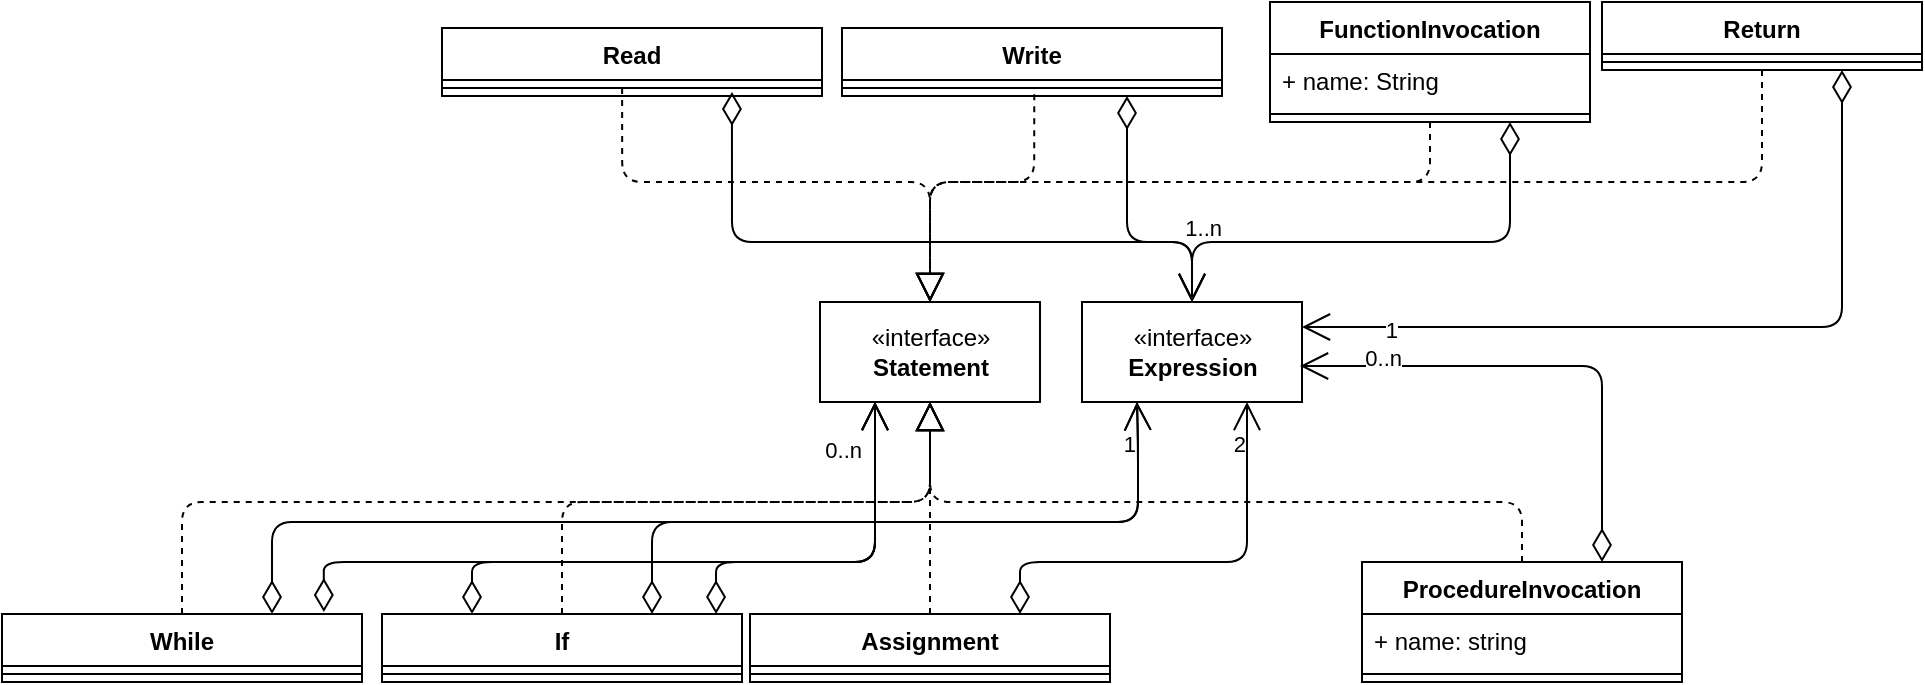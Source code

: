 <mxfile version="16.5.3" type="device"><diagram id="jijIFvvQxY0YNE-WnmVL" name="Page-1"><mxGraphModel dx="1865" dy="564" grid="1" gridSize="10" guides="1" tooltips="1" connect="1" arrows="1" fold="1" page="1" pageScale="1" pageWidth="827" pageHeight="1169" math="0" shadow="0"><root><mxCell id="0"/><mxCell id="1" parent="0"/><mxCell id="VLJzYpoZVNwBck1R4Y4m-1" value="Assignment&#xA;" style="swimlane;fontStyle=1;align=center;verticalAlign=top;childLayout=stackLayout;horizontal=1;startSize=26;horizontalStack=0;resizeParent=1;resizeParentMax=0;resizeLast=0;collapsible=1;marginBottom=0;" parent="1" vertex="1"><mxGeometry x="154" y="326" width="180" height="34" as="geometry"/></mxCell><mxCell id="VLJzYpoZVNwBck1R4Y4m-3" value="" style="line;strokeWidth=1;fillColor=none;align=left;verticalAlign=middle;spacingTop=-1;spacingLeft=3;spacingRight=3;rotatable=0;labelPosition=right;points=[];portConstraint=eastwest;" parent="VLJzYpoZVNwBck1R4Y4m-1" vertex="1"><mxGeometry y="26" width="180" height="8" as="geometry"/></mxCell><mxCell id="VLJzYpoZVNwBck1R4Y4m-5" value="«interface»&lt;br&gt;&lt;div&gt;&lt;b&gt;Expression&lt;/b&gt;&lt;/div&gt;" style="html=1;" parent="1" vertex="1"><mxGeometry x="320" y="170" width="110" height="50" as="geometry"/></mxCell><mxCell id="VLJzYpoZVNwBck1R4Y4m-9" value="«interface»&lt;br&gt;&lt;b&gt;Statement&lt;/b&gt;" style="html=1;" parent="1" vertex="1"><mxGeometry x="189" y="170" width="110" height="50" as="geometry"/></mxCell><mxCell id="VLJzYpoZVNwBck1R4Y4m-10" value="" style="endArrow=block;dashed=1;endFill=0;endSize=12;html=1;rounded=1;entryX=0.5;entryY=1;entryDx=0;entryDy=0;exitX=0.5;exitY=0;exitDx=0;exitDy=0;" parent="1" source="VLJzYpoZVNwBck1R4Y4m-1" target="VLJzYpoZVNwBck1R4Y4m-9" edge="1"><mxGeometry width="160" relative="1" as="geometry"><mxPoint x="160" y="340" as="sourcePoint"/><mxPoint x="320" y="340" as="targetPoint"/></mxGeometry></mxCell><mxCell id="Atl1-k0vo4gU6_rqlq5p-1" value="If&#xA;" style="swimlane;fontStyle=1;align=center;verticalAlign=top;childLayout=stackLayout;horizontal=1;startSize=26;horizontalStack=0;resizeParent=1;resizeParentMax=0;resizeLast=0;collapsible=1;marginBottom=0;" parent="1" vertex="1"><mxGeometry x="-30" y="326" width="180" height="34" as="geometry"/></mxCell><mxCell id="Atl1-k0vo4gU6_rqlq5p-3" value="" style="line;strokeWidth=1;fillColor=none;align=left;verticalAlign=middle;spacingTop=-1;spacingLeft=3;spacingRight=3;rotatable=0;labelPosition=right;points=[];portConstraint=eastwest;" parent="Atl1-k0vo4gU6_rqlq5p-1" vertex="1"><mxGeometry y="26" width="180" height="8" as="geometry"/></mxCell><mxCell id="Atl1-k0vo4gU6_rqlq5p-6" value="" style="endArrow=block;dashed=1;endFill=0;endSize=12;html=1;rounded=1;entryX=0.5;entryY=1;entryDx=0;entryDy=0;exitX=0.5;exitY=0;exitDx=0;exitDy=0;" parent="1" source="Atl1-k0vo4gU6_rqlq5p-1" target="VLJzYpoZVNwBck1R4Y4m-9" edge="1"><mxGeometry width="160" relative="1" as="geometry"><mxPoint x="254.06" y="310" as="sourcePoint"/><mxPoint x="254" y="230" as="targetPoint"/><Array as="points"><mxPoint x="60" y="270"/><mxPoint x="244" y="270"/></Array></mxGeometry></mxCell><mxCell id="Atl1-k0vo4gU6_rqlq5p-16" value="" style="endArrow=block;dashed=1;endFill=0;endSize=12;html=1;rounded=1;entryX=0.5;entryY=1;entryDx=0;entryDy=0;exitX=0.5;exitY=0;exitDx=0;exitDy=0;" parent="1" source="Atl1-k0vo4gU6_rqlq5p-24" target="VLJzYpoZVNwBck1R4Y4m-9" edge="1"><mxGeometry x="0.047" y="62" width="160" relative="1" as="geometry"><mxPoint x="-130" y="300" as="sourcePoint"/><mxPoint x="254" y="230" as="targetPoint"/><Array as="points"><mxPoint x="-130" y="270"/><mxPoint x="244" y="270"/></Array><mxPoint y="1" as="offset"/></mxGeometry></mxCell><mxCell id="Atl1-k0vo4gU6_rqlq5p-17" value="" style="endArrow=open;html=1;endSize=12;startArrow=diamondThin;startSize=14;startFill=0;edgeStyle=orthogonalEdgeStyle;rounded=1;exitX=0.75;exitY=0;exitDx=0;exitDy=0;entryX=0.75;entryY=1;entryDx=0;entryDy=0;" parent="1" source="VLJzYpoZVNwBck1R4Y4m-1" target="VLJzYpoZVNwBck1R4Y4m-5" edge="1"><mxGeometry relative="1" as="geometry"><mxPoint x="340" y="353" as="sourcePoint"/><mxPoint x="380" y="270" as="targetPoint"/><Array as="points"><mxPoint x="289" y="300"/><mxPoint x="403" y="300"/></Array></mxGeometry></mxCell><mxCell id="Atl1-k0vo4gU6_rqlq5p-19" value="2" style="edgeLabel;resizable=0;html=1;align=right;verticalAlign=top;" parent="Atl1-k0vo4gU6_rqlq5p-17" connectable="0" vertex="1"><mxGeometry x="1" relative="1" as="geometry"><mxPoint y="8" as="offset"/></mxGeometry></mxCell><mxCell id="Atl1-k0vo4gU6_rqlq5p-20" value="" style="endArrow=open;html=1;endSize=12;startArrow=diamondThin;startSize=14;startFill=0;edgeStyle=orthogonalEdgeStyle;rounded=1;exitX=0.75;exitY=0;exitDx=0;exitDy=0;entryX=0.25;entryY=1;entryDx=0;entryDy=0;" parent="1" source="Atl1-k0vo4gU6_rqlq5p-1" target="VLJzYpoZVNwBck1R4Y4m-5" edge="1"><mxGeometry relative="1" as="geometry"><mxPoint x="350" y="363" as="sourcePoint"/><mxPoint x="290" y="240" as="targetPoint"/><Array as="points"><mxPoint x="105" y="280"/><mxPoint x="348" y="280"/><mxPoint x="348" y="240"/></Array></mxGeometry></mxCell><mxCell id="Atl1-k0vo4gU6_rqlq5p-22" value="" style="endArrow=open;html=1;endSize=12;startArrow=diamondThin;startSize=14;startFill=0;edgeStyle=orthogonalEdgeStyle;rounded=1;exitX=0.75;exitY=0;exitDx=0;exitDy=0;entryX=0.25;entryY=1;entryDx=0;entryDy=0;" parent="1" source="Atl1-k0vo4gU6_rqlq5p-24" target="VLJzYpoZVNwBck1R4Y4m-5" edge="1"><mxGeometry relative="1" as="geometry"><mxPoint x="-85" y="300" as="sourcePoint"/><mxPoint x="380" y="240" as="targetPoint"/><Array as="points"><mxPoint x="-85" y="280"/><mxPoint x="348" y="280"/><mxPoint x="348" y="240"/></Array></mxGeometry></mxCell><mxCell id="Atl1-k0vo4gU6_rqlq5p-23" value="1" style="edgeLabel;resizable=0;html=1;align=right;verticalAlign=top;" parent="Atl1-k0vo4gU6_rqlq5p-22" connectable="0" vertex="1"><mxGeometry x="1" relative="1" as="geometry"><mxPoint y="8" as="offset"/></mxGeometry></mxCell><mxCell id="Atl1-k0vo4gU6_rqlq5p-24" value="While" style="swimlane;fontStyle=1;align=center;verticalAlign=top;childLayout=stackLayout;horizontal=1;startSize=26;horizontalStack=0;resizeParent=1;resizeParentMax=0;resizeLast=0;collapsible=1;marginBottom=0;" parent="1" vertex="1"><mxGeometry x="-220" y="326" width="180" height="34" as="geometry"/></mxCell><mxCell id="Atl1-k0vo4gU6_rqlq5p-26" value="" style="line;strokeWidth=1;fillColor=none;align=left;verticalAlign=middle;spacingTop=-1;spacingLeft=3;spacingRight=3;rotatable=0;labelPosition=right;points=[];portConstraint=eastwest;" parent="Atl1-k0vo4gU6_rqlq5p-24" vertex="1"><mxGeometry y="26" width="180" height="8" as="geometry"/></mxCell><mxCell id="Atl1-k0vo4gU6_rqlq5p-37" value="Write" style="swimlane;fontStyle=1;align=center;verticalAlign=top;childLayout=stackLayout;horizontal=1;startSize=26;horizontalStack=0;resizeParent=1;resizeParentMax=0;resizeLast=0;collapsible=1;marginBottom=0;" parent="1" vertex="1"><mxGeometry x="200" y="33" width="190" height="34" as="geometry"/></mxCell><mxCell id="Atl1-k0vo4gU6_rqlq5p-39" value="" style="line;strokeWidth=1;fillColor=none;align=left;verticalAlign=middle;spacingTop=-1;spacingLeft=3;spacingRight=3;rotatable=0;labelPosition=right;points=[];portConstraint=eastwest;" parent="Atl1-k0vo4gU6_rqlq5p-37" vertex="1"><mxGeometry y="26" width="190" height="8" as="geometry"/></mxCell><mxCell id="Atl1-k0vo4gU6_rqlq5p-44" value="Read" style="swimlane;fontStyle=1;align=center;verticalAlign=top;childLayout=stackLayout;horizontal=1;startSize=26;horizontalStack=0;resizeParent=1;resizeParentMax=0;resizeLast=0;collapsible=1;marginBottom=0;" parent="1" vertex="1"><mxGeometry y="33" width="190" height="34" as="geometry"/></mxCell><mxCell id="Atl1-k0vo4gU6_rqlq5p-46" value="" style="line;strokeWidth=1;fillColor=none;align=left;verticalAlign=middle;spacingTop=-1;spacingLeft=3;spacingRight=3;rotatable=0;labelPosition=right;points=[];portConstraint=eastwest;" parent="Atl1-k0vo4gU6_rqlq5p-44" vertex="1"><mxGeometry y="26" width="190" height="8" as="geometry"/></mxCell><mxCell id="Atl1-k0vo4gU6_rqlq5p-48" value="" style="endArrow=open;html=1;endSize=12;startArrow=diamondThin;startSize=14;startFill=0;edgeStyle=orthogonalEdgeStyle;rounded=1;exitX=0.75;exitY=1;exitDx=0;exitDy=0;" parent="1" source="Atl1-k0vo4gU6_rqlq5p-37" edge="1"><mxGeometry relative="1" as="geometry"><mxPoint x="115" y="310" as="sourcePoint"/><mxPoint x="375" y="170" as="targetPoint"/><Array as="points"><mxPoint x="343" y="140"/><mxPoint x="375" y="140"/></Array></mxGeometry></mxCell><mxCell id="Atl1-k0vo4gU6_rqlq5p-50" value="" style="endArrow=open;html=1;endSize=12;startArrow=diamondThin;startSize=14;startFill=0;edgeStyle=orthogonalEdgeStyle;rounded=1;entryX=0.5;entryY=0;entryDx=0;entryDy=0;exitX=0.763;exitY=0.75;exitDx=0;exitDy=0;exitPerimeter=0;" parent="1" source="Atl1-k0vo4gU6_rqlq5p-46" target="VLJzYpoZVNwBck1R4Y4m-5" edge="1"><mxGeometry relative="1" as="geometry"><mxPoint x="-137" y="60" as="sourcePoint"/><mxPoint x="357.5" y="180" as="targetPoint"/><Array as="points"><mxPoint x="145" y="140"/><mxPoint x="375" y="140"/></Array></mxGeometry></mxCell><mxCell id="Atl1-k0vo4gU6_rqlq5p-51" value="1..n" style="edgeLabel;resizable=0;html=1;align=right;verticalAlign=top;" parent="Atl1-k0vo4gU6_rqlq5p-50" connectable="0" vertex="1"><mxGeometry x="1" relative="1" as="geometry"><mxPoint x="15" y="-50" as="offset"/></mxGeometry></mxCell><mxCell id="Atl1-k0vo4gU6_rqlq5p-52" value="FunctionInvocation" style="swimlane;fontStyle=1;align=center;verticalAlign=top;childLayout=stackLayout;horizontal=1;startSize=26;horizontalStack=0;resizeParent=1;resizeParentMax=0;resizeLast=0;collapsible=1;marginBottom=0;" parent="1" vertex="1"><mxGeometry x="414" y="20" width="160" height="60" as="geometry"/></mxCell><mxCell id="Atl1-k0vo4gU6_rqlq5p-53" value="+ name: String&#xA;" style="text;strokeColor=none;fillColor=none;align=left;verticalAlign=top;spacingLeft=4;spacingRight=4;overflow=hidden;rotatable=0;points=[[0,0.5],[1,0.5]];portConstraint=eastwest;" parent="Atl1-k0vo4gU6_rqlq5p-52" vertex="1"><mxGeometry y="26" width="160" height="26" as="geometry"/></mxCell><mxCell id="Atl1-k0vo4gU6_rqlq5p-54" value="" style="line;strokeWidth=1;fillColor=none;align=left;verticalAlign=middle;spacingTop=-1;spacingLeft=3;spacingRight=3;rotatable=0;labelPosition=right;points=[];portConstraint=eastwest;" parent="Atl1-k0vo4gU6_rqlq5p-52" vertex="1"><mxGeometry y="52" width="160" height="8" as="geometry"/></mxCell><mxCell id="Atl1-k0vo4gU6_rqlq5p-56" value="" style="endArrow=block;dashed=1;endFill=0;endSize=12;html=1;rounded=1;entryX=0.5;entryY=0;entryDx=0;entryDy=0;exitX=0.5;exitY=1;exitDx=0;exitDy=0;" parent="1" source="Atl1-k0vo4gU6_rqlq5p-52" target="VLJzYpoZVNwBck1R4Y4m-9" edge="1"><mxGeometry width="160" relative="1" as="geometry"><mxPoint x="25" y="104" as="sourcePoint"/><mxPoint x="254" y="180" as="targetPoint"/><Array as="points"><mxPoint x="494" y="110"/><mxPoint x="244" y="110"/></Array></mxGeometry></mxCell><mxCell id="Atl1-k0vo4gU6_rqlq5p-57" value="" style="endArrow=open;html=1;endSize=12;startArrow=diamondThin;startSize=14;startFill=0;edgeStyle=orthogonalEdgeStyle;rounded=1;exitX=0.75;exitY=1;exitDx=0;exitDy=0;entryX=0.5;entryY=0;entryDx=0;entryDy=0;" parent="1" source="Atl1-k0vo4gU6_rqlq5p-52" target="VLJzYpoZVNwBck1R4Y4m-5" edge="1"><mxGeometry relative="1" as="geometry"><mxPoint x="72.5" y="104" as="sourcePoint"/><mxPoint x="357.5" y="180" as="targetPoint"/><Array as="points"><mxPoint x="534" y="140"/><mxPoint x="375" y="140"/></Array></mxGeometry></mxCell><mxCell id="Atl1-k0vo4gU6_rqlq5p-61" value="Return" style="swimlane;fontStyle=1;align=center;verticalAlign=top;childLayout=stackLayout;horizontal=1;startSize=26;horizontalStack=0;resizeParent=1;resizeParentMax=0;resizeLast=0;collapsible=1;marginBottom=0;" parent="1" vertex="1"><mxGeometry x="580" y="20" width="160" height="34" as="geometry"/></mxCell><mxCell id="Atl1-k0vo4gU6_rqlq5p-63" value="" style="line;strokeWidth=1;fillColor=none;align=left;verticalAlign=middle;spacingTop=-1;spacingLeft=3;spacingRight=3;rotatable=0;labelPosition=right;points=[];portConstraint=eastwest;" parent="Atl1-k0vo4gU6_rqlq5p-61" vertex="1"><mxGeometry y="26" width="160" height="8" as="geometry"/></mxCell><mxCell id="Atl1-k0vo4gU6_rqlq5p-65" value="" style="endArrow=open;html=1;endSize=12;startArrow=diamondThin;startSize=14;startFill=0;edgeStyle=orthogonalEdgeStyle;rounded=1;exitX=0.75;exitY=1;exitDx=0;exitDy=0;entryX=1;entryY=0.25;entryDx=0;entryDy=0;" parent="1" source="Atl1-k0vo4gU6_rqlq5p-61" target="VLJzYpoZVNwBck1R4Y4m-5" edge="1"><mxGeometry relative="1" as="geometry"><mxPoint x="544" y="90" as="sourcePoint"/><mxPoint x="412.5" y="180" as="targetPoint"/><Array as="points"><mxPoint x="700" y="183"/></Array></mxGeometry></mxCell><mxCell id="Atl1-k0vo4gU6_rqlq5p-66" value="1" style="edgeLabel;resizable=0;html=1;align=right;verticalAlign=top;" parent="Atl1-k0vo4gU6_rqlq5p-65" connectable="0" vertex="1"><mxGeometry x="1" relative="1" as="geometry"><mxPoint x="48" y="-12" as="offset"/></mxGeometry></mxCell><mxCell id="Atl1-k0vo4gU6_rqlq5p-67" value="" style="endArrow=block;dashed=1;endFill=0;endSize=12;html=1;rounded=1;exitX=0.5;exitY=1;exitDx=0;exitDy=0;entryX=0.5;entryY=0;entryDx=0;entryDy=0;" parent="1" source="Atl1-k0vo4gU6_rqlq5p-61" target="VLJzYpoZVNwBck1R4Y4m-9" edge="1"><mxGeometry width="160" relative="1" as="geometry"><mxPoint x="504" y="90" as="sourcePoint"/><mxPoint x="240" y="170" as="targetPoint"/><Array as="points"><mxPoint x="660" y="110"/><mxPoint x="244" y="110"/></Array></mxGeometry></mxCell><mxCell id="xkZFSGB4xDhecc_6bdK7-1" value="ProcedureInvocation" style="swimlane;fontStyle=1;align=center;verticalAlign=top;childLayout=stackLayout;horizontal=1;startSize=26;horizontalStack=0;resizeParent=1;resizeParentMax=0;resizeLast=0;collapsible=1;marginBottom=0;" parent="1" vertex="1"><mxGeometry x="460" y="300" width="160" height="60" as="geometry"/></mxCell><mxCell id="xkZFSGB4xDhecc_6bdK7-2" value="+ name: string" style="text;strokeColor=none;fillColor=none;align=left;verticalAlign=top;spacingLeft=4;spacingRight=4;overflow=hidden;rotatable=0;points=[[0,0.5],[1,0.5]];portConstraint=eastwest;" parent="xkZFSGB4xDhecc_6bdK7-1" vertex="1"><mxGeometry y="26" width="160" height="26" as="geometry"/></mxCell><mxCell id="xkZFSGB4xDhecc_6bdK7-3" value="" style="line;strokeWidth=1;fillColor=none;align=left;verticalAlign=middle;spacingTop=-1;spacingLeft=3;spacingRight=3;rotatable=0;labelPosition=right;points=[];portConstraint=eastwest;" parent="xkZFSGB4xDhecc_6bdK7-1" vertex="1"><mxGeometry y="52" width="160" height="8" as="geometry"/></mxCell><mxCell id="xkZFSGB4xDhecc_6bdK7-7" value="" style="endArrow=block;dashed=1;endFill=0;endSize=12;html=1;rounded=1;entryX=0.5;entryY=1;entryDx=0;entryDy=0;exitX=0.5;exitY=0;exitDx=0;exitDy=0;" parent="1" source="xkZFSGB4xDhecc_6bdK7-1" target="VLJzYpoZVNwBck1R4Y4m-9" edge="1"><mxGeometry x="0.047" y="62" width="160" relative="1" as="geometry"><mxPoint x="-120" y="310" as="sourcePoint"/><mxPoint x="254" y="230" as="targetPoint"/><Array as="points"><mxPoint x="540" y="270"/><mxPoint x="244" y="270"/></Array><mxPoint y="1" as="offset"/></mxGeometry></mxCell><mxCell id="TZOwZTyekRL4oy2TauY7-9" value="" style="endArrow=block;dashed=1;endFill=0;endSize=12;html=1;rounded=1;edgeStyle=orthogonalEdgeStyle;entryX=0.5;entryY=0;entryDx=0;entryDy=0;exitX=0.474;exitY=0.5;exitDx=0;exitDy=0;exitPerimeter=0;" parent="1" source="Atl1-k0vo4gU6_rqlq5p-46" target="VLJzYpoZVNwBck1R4Y4m-9" edge="1"><mxGeometry width="160" relative="1" as="geometry"><mxPoint x="-190" y="130" as="sourcePoint"/><mxPoint x="120" y="100" as="targetPoint"/><Array as="points"><mxPoint x="90" y="110"/><mxPoint x="244" y="110"/></Array></mxGeometry></mxCell><mxCell id="TZOwZTyekRL4oy2TauY7-10" value="" style="endArrow=block;dashed=1;endFill=0;endSize=12;html=1;rounded=1;edgeStyle=orthogonalEdgeStyle;exitX=0.506;exitY=0.884;exitDx=0;exitDy=0;exitPerimeter=0;" parent="1" source="Atl1-k0vo4gU6_rqlq5p-39" target="VLJzYpoZVNwBck1R4Y4m-9" edge="1"><mxGeometry width="160" relative="1" as="geometry"><mxPoint x="-30" y="160" as="sourcePoint"/><mxPoint x="130" y="210" as="targetPoint"/><Array as="points"><mxPoint x="296" y="110"/><mxPoint x="244" y="110"/></Array></mxGeometry></mxCell><mxCell id="iroXuaXPKt7RUgWPPw9W-1" value="" style="endArrow=open;html=1;endSize=12;startArrow=diamondThin;startSize=14;startFill=0;edgeStyle=orthogonalEdgeStyle;rounded=1;entryX=0.25;entryY=1;entryDx=0;entryDy=0;exitX=0.928;exitY=0;exitDx=0;exitDy=0;exitPerimeter=0;" edge="1" parent="1" source="Atl1-k0vo4gU6_rqlq5p-1" target="VLJzYpoZVNwBck1R4Y4m-9"><mxGeometry x="0.138" relative="1" as="geometry"><mxPoint x="160" y="290" as="sourcePoint"/><mxPoint x="320" y="290" as="targetPoint"/><Array as="points"><mxPoint x="137" y="300"/><mxPoint x="217" y="300"/></Array><mxPoint as="offset"/></mxGeometry></mxCell><mxCell id="iroXuaXPKt7RUgWPPw9W-3" value="0..n" style="edgeLabel;resizable=0;html=1;align=right;verticalAlign=top;" connectable="0" vertex="1" parent="iroXuaXPKt7RUgWPPw9W-1"><mxGeometry x="1" relative="1" as="geometry"><mxPoint x="-6" y="11" as="offset"/></mxGeometry></mxCell><mxCell id="iroXuaXPKt7RUgWPPw9W-4" value="" style="endArrow=open;html=1;endSize=12;startArrow=diamondThin;startSize=14;startFill=0;edgeStyle=orthogonalEdgeStyle;rounded=1;entryX=0.25;entryY=1;entryDx=0;entryDy=0;exitX=0.894;exitY=-0.029;exitDx=0;exitDy=0;exitPerimeter=0;" edge="1" parent="1" source="Atl1-k0vo4gU6_rqlq5p-24" target="VLJzYpoZVNwBck1R4Y4m-9"><mxGeometry x="0.138" relative="1" as="geometry"><mxPoint x="147.04" y="336" as="sourcePoint"/><mxPoint x="226.5" y="230" as="targetPoint"/><Array as="points"><mxPoint x="-59" y="300"/><mxPoint x="217" y="300"/></Array><mxPoint as="offset"/></mxGeometry></mxCell><mxCell id="iroXuaXPKt7RUgWPPw9W-6" value="" style="endArrow=open;html=1;endSize=12;startArrow=diamondThin;startSize=14;startFill=0;edgeStyle=orthogonalEdgeStyle;rounded=1;exitX=0.25;exitY=0;exitDx=0;exitDy=0;entryX=0.25;entryY=1;entryDx=0;entryDy=0;" edge="1" parent="1" source="Atl1-k0vo4gU6_rqlq5p-1" target="VLJzYpoZVNwBck1R4Y4m-9"><mxGeometry x="0.138" relative="1" as="geometry"><mxPoint x="-49.08" y="335.014" as="sourcePoint"/><mxPoint x="227" y="230" as="targetPoint"/><Array as="points"><mxPoint x="15" y="300"/><mxPoint x="217" y="300"/></Array><mxPoint as="offset"/></mxGeometry></mxCell><mxCell id="iroXuaXPKt7RUgWPPw9W-7" value="" style="endArrow=open;html=1;endSize=12;startArrow=diamondThin;startSize=14;startFill=0;edgeStyle=orthogonalEdgeStyle;rounded=1;entryX=0.991;entryY=0.64;entryDx=0;entryDy=0;entryPerimeter=0;exitX=0.75;exitY=0;exitDx=0;exitDy=0;" edge="1" parent="1" source="xkZFSGB4xDhecc_6bdK7-1" target="VLJzYpoZVNwBck1R4Y4m-5"><mxGeometry relative="1" as="geometry"><mxPoint x="160" y="290" as="sourcePoint"/><mxPoint x="320" y="290" as="targetPoint"/></mxGeometry></mxCell><mxCell id="iroXuaXPKt7RUgWPPw9W-9" value="0..n" style="edgeLabel;resizable=0;html=1;align=right;verticalAlign=top;" connectable="0" vertex="1" parent="iroXuaXPKt7RUgWPPw9W-7"><mxGeometry x="1" relative="1" as="geometry"><mxPoint x="51" y="-17" as="offset"/></mxGeometry></mxCell></root></mxGraphModel></diagram></mxfile>